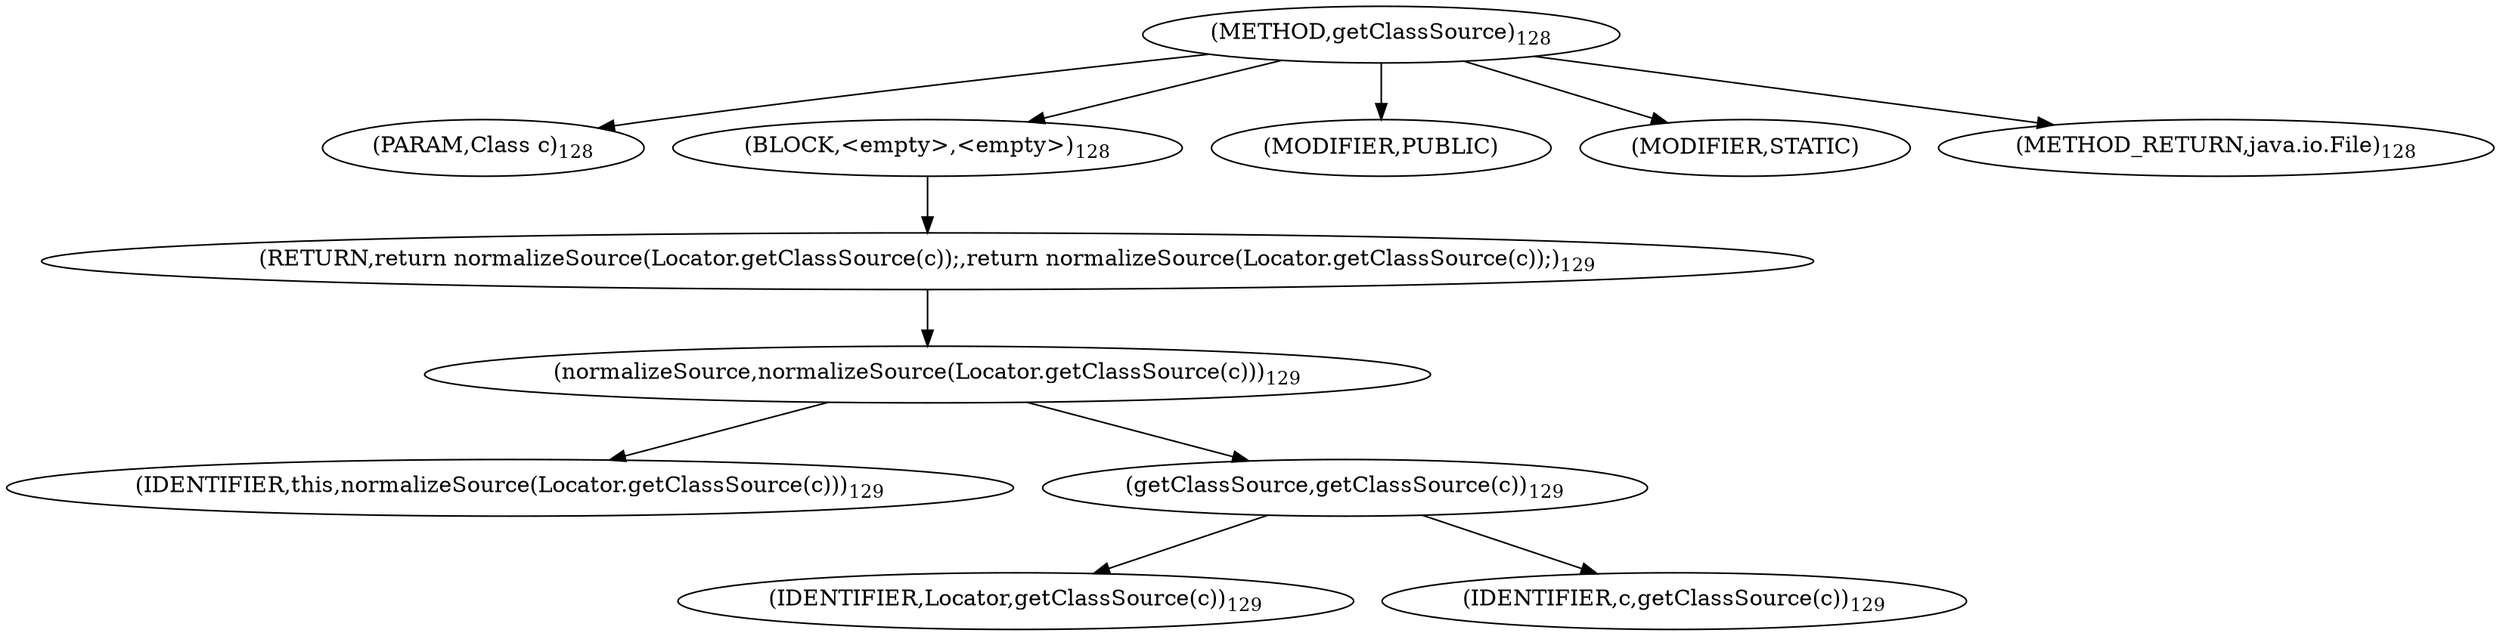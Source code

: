 digraph "getClassSource" {  
"79" [label = <(METHOD,getClassSource)<SUB>128</SUB>> ]
"80" [label = <(PARAM,Class c)<SUB>128</SUB>> ]
"81" [label = <(BLOCK,&lt;empty&gt;,&lt;empty&gt;)<SUB>128</SUB>> ]
"82" [label = <(RETURN,return normalizeSource(Locator.getClassSource(c));,return normalizeSource(Locator.getClassSource(c));)<SUB>129</SUB>> ]
"83" [label = <(normalizeSource,normalizeSource(Locator.getClassSource(c)))<SUB>129</SUB>> ]
"84" [label = <(IDENTIFIER,this,normalizeSource(Locator.getClassSource(c)))<SUB>129</SUB>> ]
"85" [label = <(getClassSource,getClassSource(c))<SUB>129</SUB>> ]
"86" [label = <(IDENTIFIER,Locator,getClassSource(c))<SUB>129</SUB>> ]
"87" [label = <(IDENTIFIER,c,getClassSource(c))<SUB>129</SUB>> ]
"88" [label = <(MODIFIER,PUBLIC)> ]
"89" [label = <(MODIFIER,STATIC)> ]
"90" [label = <(METHOD_RETURN,java.io.File)<SUB>128</SUB>> ]
  "79" -> "80" 
  "79" -> "81" 
  "79" -> "88" 
  "79" -> "89" 
  "79" -> "90" 
  "81" -> "82" 
  "82" -> "83" 
  "83" -> "84" 
  "83" -> "85" 
  "85" -> "86" 
  "85" -> "87" 
}
